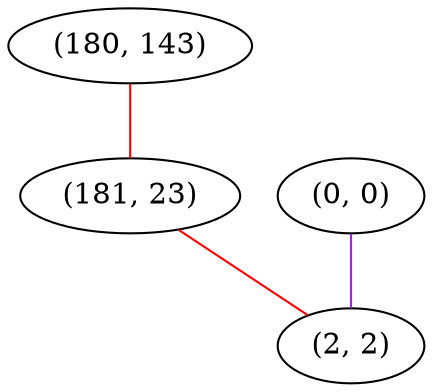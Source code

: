 graph "" {
"(180, 143)";
"(181, 23)";
"(0, 0)";
"(2, 2)";
"(180, 143)" -- "(181, 23)"  [color=red, key=0, weight=1];
"(181, 23)" -- "(2, 2)"  [color=red, key=0, weight=1];
"(0, 0)" -- "(2, 2)"  [color=purple, key=0, weight=4];
}
